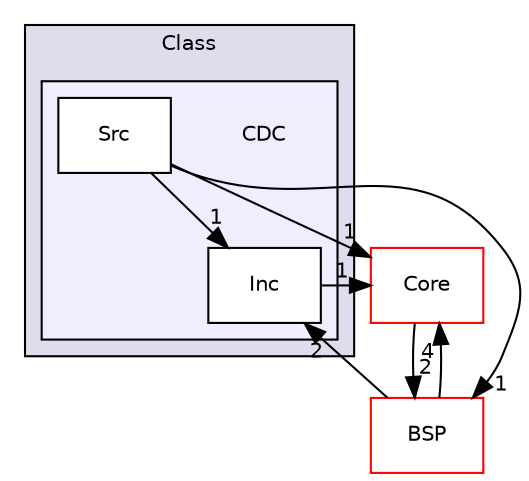 digraph "/home/developer/mtrain-firmware/external/middleware/STM32_USB_Device_Library/Class/CDC" {
  compound=true
  node [ fontsize="10", fontname="Helvetica"];
  edge [ labelfontsize="10", labelfontname="Helvetica"];
  subgraph clusterdir_15392ef346dfcd144f2859cb33b3c01f {
    graph [ bgcolor="#ddddee", pencolor="black", label="Class" fontname="Helvetica", fontsize="10", URL="dir_15392ef346dfcd144f2859cb33b3c01f.html"]
  subgraph clusterdir_a67dce7114ae07c1812bf68e145623a2 {
    graph [ bgcolor="#eeeeff", pencolor="black", label="" URL="dir_a67dce7114ae07c1812bf68e145623a2.html"];
    dir_a67dce7114ae07c1812bf68e145623a2 [shape=plaintext label="CDC"];
    dir_9740925c716b77541879bdbaafed6fa6 [shape=box label="Inc" color="black" fillcolor="white" style="filled" URL="dir_9740925c716b77541879bdbaafed6fa6.html"];
    dir_d8be613a6e458fe020a6e955787651d3 [shape=box label="Src" color="black" fillcolor="white" style="filled" URL="dir_d8be613a6e458fe020a6e955787651d3.html"];
  }
  }
  dir_19e504b8294315d876b43ba053bc3f8f [shape=box label="Core" fillcolor="white" style="filled" color="red" URL="dir_19e504b8294315d876b43ba053bc3f8f.html"];
  dir_350c8a3315b9de76597c9530ef31a96a [shape=box label="BSP" fillcolor="white" style="filled" color="red" URL="dir_350c8a3315b9de76597c9530ef31a96a.html"];
  dir_9740925c716b77541879bdbaafed6fa6->dir_19e504b8294315d876b43ba053bc3f8f [headlabel="1", labeldistance=1.5 headhref="dir_000059_000076.html"];
  dir_19e504b8294315d876b43ba053bc3f8f->dir_350c8a3315b9de76597c9530ef31a96a [headlabel="2", labeldistance=1.5 headhref="dir_000076_000009.html"];
  dir_d8be613a6e458fe020a6e955787651d3->dir_9740925c716b77541879bdbaafed6fa6 [headlabel="1", labeldistance=1.5 headhref="dir_000060_000059.html"];
  dir_d8be613a6e458fe020a6e955787651d3->dir_19e504b8294315d876b43ba053bc3f8f [headlabel="1", labeldistance=1.5 headhref="dir_000060_000076.html"];
  dir_d8be613a6e458fe020a6e955787651d3->dir_350c8a3315b9de76597c9530ef31a96a [headlabel="1", labeldistance=1.5 headhref="dir_000060_000009.html"];
  dir_350c8a3315b9de76597c9530ef31a96a->dir_9740925c716b77541879bdbaafed6fa6 [headlabel="2", labeldistance=1.5 headhref="dir_000009_000059.html"];
  dir_350c8a3315b9de76597c9530ef31a96a->dir_19e504b8294315d876b43ba053bc3f8f [headlabel="4", labeldistance=1.5 headhref="dir_000009_000076.html"];
}
